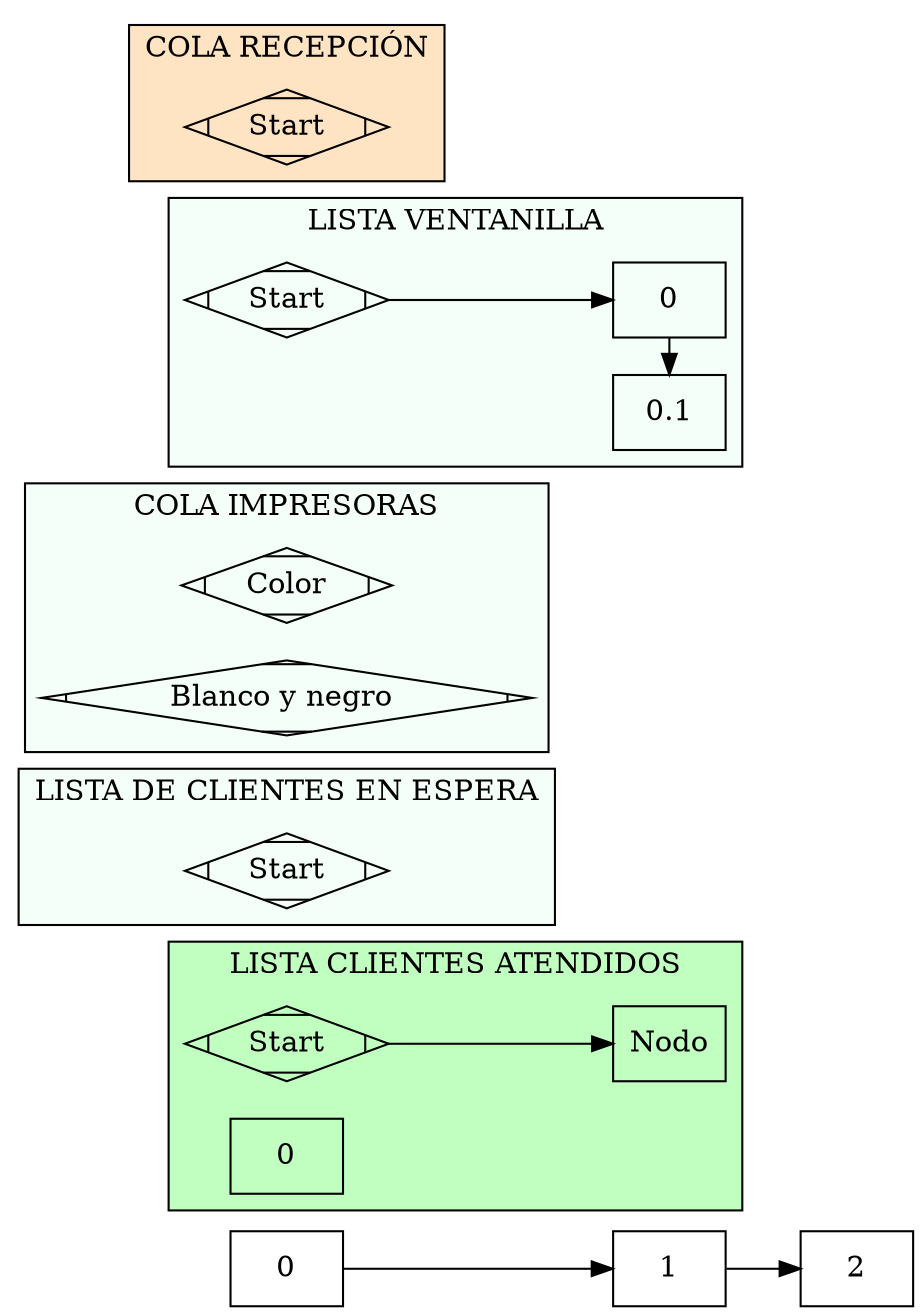 digraph G { 
node[shape = box];
Nodo1782148126[label=0];
Nodo477289012[label=1];
Nodo1027591600[label=2];
Nodo1782148126 -> Nodo477289012 
Nodo477289012 -> Nodo1027591600 

subgraph cluster_Clientes_Atendidos{
        label="LISTA CLIENTES ATENDIDOS";
        bgcolor="darkseagreen1";
        Start5 [shape="Mdiamond" label="Start"];
        node[shape = box];
        Nodo1[label = 0];
        Start5 -> Nodo;
        }


subgraph cluster_clientes_espera{
        label="LISTA DE CLIENTES EN ESPERA";
        bgcolor="mintcream";
        Start4 [shape="Mdiamond" label="Start"];
        node[shape = box];
        
        }


subgraph cluster_impresoras{
        label="COLA IMPRESORAS";
        bgcolor="mintcream";
        Start31 [shape="Mdiamond" label="Color"];
        node[shape = box];
        Start32 [shape="Mdiamond" label="Blanco y negro "];
        node[shape = box];
        
        }

subgraph cluster_ventanillas{
        label="LISTA VENTANILLA";
        bgcolor="mintcream";
        Start2 [shape="Mdiamond" label="Start"];
        node[shape = box];
        Nodo11[label = 0];
        NodoPila[label = 0.1];
        Start2 -> Nodo11;
        Nodo11 -> NodoPila [constraint = false];

        {rank = same; Nodo11; NodoPila};
        }

subgraph cluster_recepcion{
        label="COLA RECEPCIÓN";
        bgcolor="bisque";
        Start1 [shape="Mdiamond" label="Start"];
        node[shape = box];
}

rankdir = LR;
}
